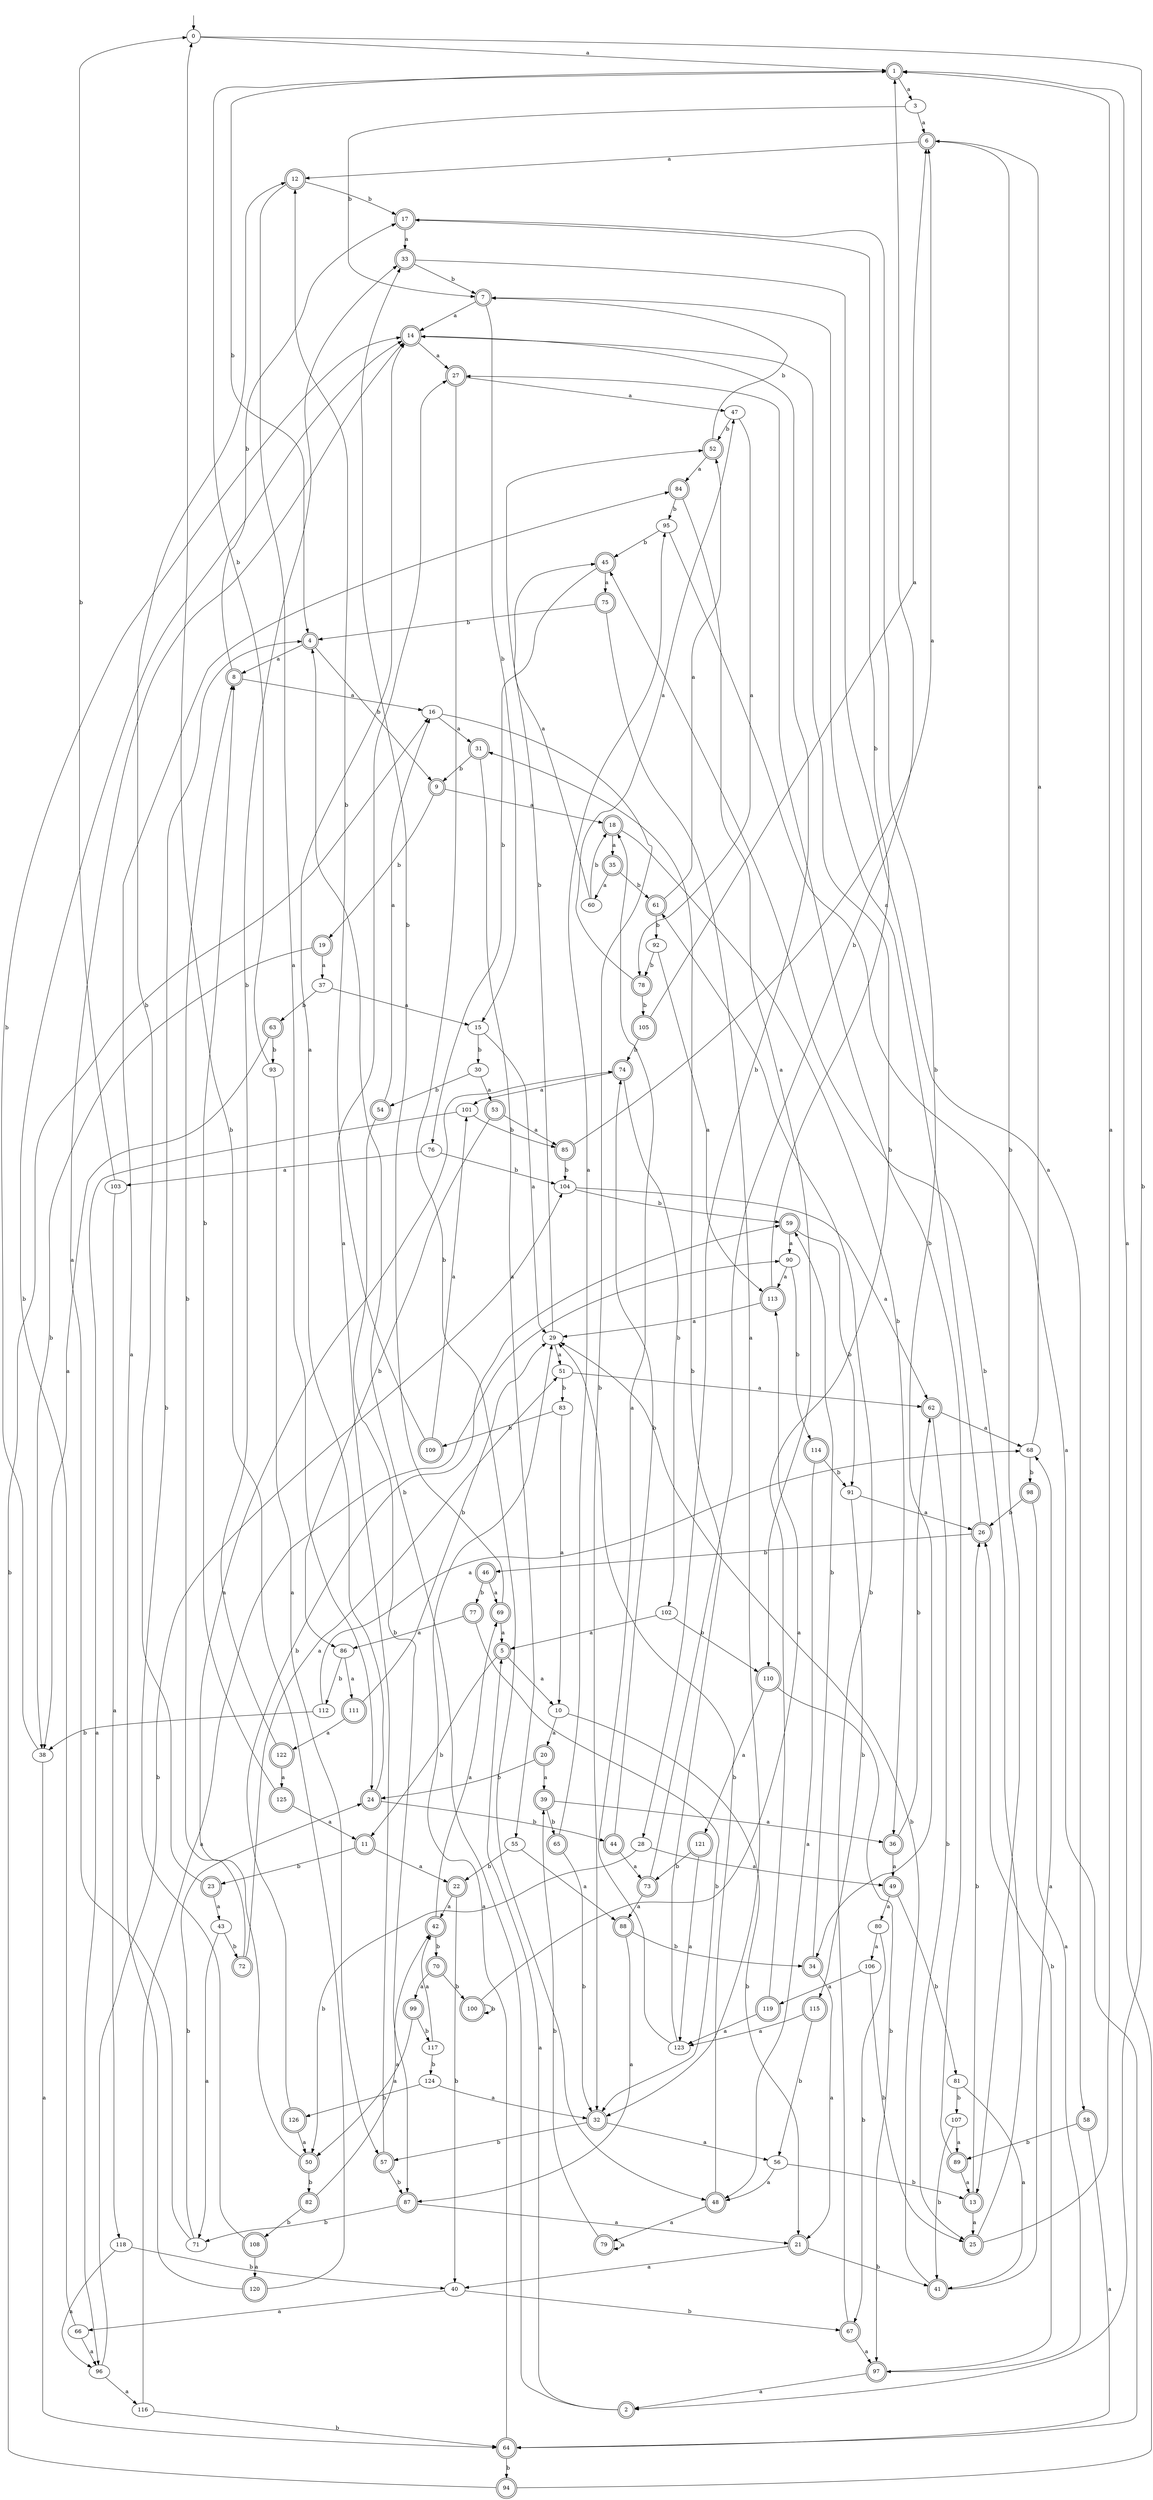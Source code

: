 digraph RandomDFA {
  __start0 [label="", shape=none];
  __start0 -> 0 [label=""];
  0 [shape=circle]
  0 -> 1 [label="a"]
  0 -> 2 [label="b"]
  1 [shape=doublecircle]
  1 -> 3 [label="a"]
  1 -> 4 [label="b"]
  2 [shape=doublecircle]
  2 -> 5 [label="a"]
  2 -> 4 [label="b"]
  3
  3 -> 6 [label="a"]
  3 -> 7 [label="b"]
  4 [shape=doublecircle]
  4 -> 8 [label="a"]
  4 -> 9 [label="b"]
  5 [shape=doublecircle]
  5 -> 10 [label="a"]
  5 -> 11 [label="b"]
  6 [shape=doublecircle]
  6 -> 12 [label="a"]
  6 -> 13 [label="b"]
  7 [shape=doublecircle]
  7 -> 14 [label="a"]
  7 -> 15 [label="b"]
  8 [shape=doublecircle]
  8 -> 16 [label="a"]
  8 -> 17 [label="b"]
  9 [shape=doublecircle]
  9 -> 18 [label="a"]
  9 -> 19 [label="b"]
  10
  10 -> 20 [label="a"]
  10 -> 21 [label="b"]
  11 [shape=doublecircle]
  11 -> 22 [label="a"]
  11 -> 23 [label="b"]
  12 [shape=doublecircle]
  12 -> 24 [label="a"]
  12 -> 17 [label="b"]
  13 [shape=doublecircle]
  13 -> 25 [label="a"]
  13 -> 26 [label="b"]
  14 [shape=doublecircle]
  14 -> 27 [label="a"]
  14 -> 28 [label="b"]
  15
  15 -> 29 [label="a"]
  15 -> 30 [label="b"]
  16
  16 -> 31 [label="a"]
  16 -> 32 [label="b"]
  17 [shape=doublecircle]
  17 -> 33 [label="a"]
  17 -> 34 [label="b"]
  18 [shape=doublecircle]
  18 -> 35 [label="a"]
  18 -> 36 [label="b"]
  19 [shape=doublecircle]
  19 -> 37 [label="a"]
  19 -> 38 [label="b"]
  20 [shape=doublecircle]
  20 -> 39 [label="a"]
  20 -> 24 [label="b"]
  21 [shape=doublecircle]
  21 -> 40 [label="a"]
  21 -> 41 [label="b"]
  22 [shape=doublecircle]
  22 -> 42 [label="a"]
  22 -> 40 [label="b"]
  23 [shape=doublecircle]
  23 -> 43 [label="a"]
  23 -> 12 [label="b"]
  24 [shape=doublecircle]
  24 -> 14 [label="a"]
  24 -> 44 [label="b"]
  25 [shape=doublecircle]
  25 -> 1 [label="a"]
  25 -> 45 [label="b"]
  26 [shape=doublecircle]
  26 -> 7 [label="a"]
  26 -> 46 [label="b"]
  27 [shape=doublecircle]
  27 -> 47 [label="a"]
  27 -> 48 [label="b"]
  28
  28 -> 49 [label="a"]
  28 -> 50 [label="b"]
  29
  29 -> 51 [label="a"]
  29 -> 52 [label="b"]
  30
  30 -> 53 [label="a"]
  30 -> 54 [label="b"]
  31 [shape=doublecircle]
  31 -> 55 [label="a"]
  31 -> 9 [label="b"]
  32 [shape=doublecircle]
  32 -> 56 [label="a"]
  32 -> 57 [label="b"]
  33 [shape=doublecircle]
  33 -> 58 [label="a"]
  33 -> 7 [label="b"]
  34 [shape=doublecircle]
  34 -> 21 [label="a"]
  34 -> 59 [label="b"]
  35 [shape=doublecircle]
  35 -> 60 [label="a"]
  35 -> 61 [label="b"]
  36 [shape=doublecircle]
  36 -> 49 [label="a"]
  36 -> 62 [label="b"]
  37
  37 -> 15 [label="a"]
  37 -> 63 [label="b"]
  38
  38 -> 64 [label="a"]
  38 -> 14 [label="b"]
  39 [shape=doublecircle]
  39 -> 36 [label="a"]
  39 -> 65 [label="b"]
  40
  40 -> 66 [label="a"]
  40 -> 67 [label="b"]
  41 [shape=doublecircle]
  41 -> 68 [label="a"]
  41 -> 29 [label="b"]
  42 [shape=doublecircle]
  42 -> 69 [label="a"]
  42 -> 70 [label="b"]
  43
  43 -> 71 [label="a"]
  43 -> 72 [label="b"]
  44 [shape=doublecircle]
  44 -> 73 [label="a"]
  44 -> 74 [label="b"]
  45 [shape=doublecircle]
  45 -> 75 [label="a"]
  45 -> 76 [label="b"]
  46 [shape=doublecircle]
  46 -> 69 [label="a"]
  46 -> 77 [label="b"]
  47
  47 -> 78 [label="a"]
  47 -> 52 [label="b"]
  48 [shape=doublecircle]
  48 -> 79 [label="a"]
  48 -> 29 [label="b"]
  49 [shape=doublecircle]
  49 -> 80 [label="a"]
  49 -> 81 [label="b"]
  50 [shape=doublecircle]
  50 -> 74 [label="a"]
  50 -> 82 [label="b"]
  51
  51 -> 62 [label="a"]
  51 -> 83 [label="b"]
  52 [shape=doublecircle]
  52 -> 84 [label="a"]
  52 -> 7 [label="b"]
  53 [shape=doublecircle]
  53 -> 85 [label="a"]
  53 -> 86 [label="b"]
  54 [shape=doublecircle]
  54 -> 16 [label="a"]
  54 -> 87 [label="b"]
  55
  55 -> 88 [label="a"]
  55 -> 22 [label="b"]
  56
  56 -> 48 [label="a"]
  56 -> 13 [label="b"]
  57 [shape=doublecircle]
  57 -> 27 [label="a"]
  57 -> 87 [label="b"]
  58 [shape=doublecircle]
  58 -> 64 [label="a"]
  58 -> 89 [label="b"]
  59 [shape=doublecircle]
  59 -> 90 [label="a"]
  59 -> 91 [label="b"]
  60
  60 -> 45 [label="a"]
  60 -> 18 [label="b"]
  61 [shape=doublecircle]
  61 -> 52 [label="a"]
  61 -> 92 [label="b"]
  62 [shape=doublecircle]
  62 -> 68 [label="a"]
  62 -> 25 [label="b"]
  63 [shape=doublecircle]
  63 -> 38 [label="a"]
  63 -> 93 [label="b"]
  64 [shape=doublecircle]
  64 -> 29 [label="a"]
  64 -> 94 [label="b"]
  65 [shape=doublecircle]
  65 -> 95 [label="a"]
  65 -> 32 [label="b"]
  66
  66 -> 96 [label="a"]
  66 -> 14 [label="b"]
  67 [shape=doublecircle]
  67 -> 97 [label="a"]
  67 -> 61 [label="b"]
  68
  68 -> 6 [label="a"]
  68 -> 98 [label="b"]
  69 [shape=doublecircle]
  69 -> 5 [label="a"]
  69 -> 33 [label="b"]
  70 [shape=doublecircle]
  70 -> 99 [label="a"]
  70 -> 100 [label="b"]
  71
  71 -> 14 [label="a"]
  71 -> 24 [label="b"]
  72 [shape=doublecircle]
  72 -> 51 [label="a"]
  72 -> 8 [label="b"]
  73 [shape=doublecircle]
  73 -> 88 [label="a"]
  73 -> 1 [label="b"]
  74 [shape=doublecircle]
  74 -> 101 [label="a"]
  74 -> 102 [label="b"]
  75 [shape=doublecircle]
  75 -> 32 [label="a"]
  75 -> 4 [label="b"]
  76
  76 -> 103 [label="a"]
  76 -> 104 [label="b"]
  77 [shape=doublecircle]
  77 -> 86 [label="a"]
  77 -> 32 [label="b"]
  78 [shape=doublecircle]
  78 -> 47 [label="a"]
  78 -> 105 [label="b"]
  79 [shape=doublecircle]
  79 -> 79 [label="a"]
  79 -> 39 [label="b"]
  80
  80 -> 106 [label="a"]
  80 -> 67 [label="b"]
  81
  81 -> 41 [label="a"]
  81 -> 107 [label="b"]
  82 [shape=doublecircle]
  82 -> 42 [label="a"]
  82 -> 108 [label="b"]
  83
  83 -> 10 [label="a"]
  83 -> 109 [label="b"]
  84 [shape=doublecircle]
  84 -> 110 [label="a"]
  84 -> 95 [label="b"]
  85 [shape=doublecircle]
  85 -> 6 [label="a"]
  85 -> 104 [label="b"]
  86
  86 -> 111 [label="a"]
  86 -> 112 [label="b"]
  87 [shape=doublecircle]
  87 -> 21 [label="a"]
  87 -> 71 [label="b"]
  88 [shape=doublecircle]
  88 -> 87 [label="a"]
  88 -> 34 [label="b"]
  89 [shape=doublecircle]
  89 -> 13 [label="a"]
  89 -> 27 [label="b"]
  90
  90 -> 113 [label="a"]
  90 -> 114 [label="b"]
  91
  91 -> 26 [label="a"]
  91 -> 115 [label="b"]
  92
  92 -> 113 [label="a"]
  92 -> 78 [label="b"]
  93
  93 -> 57 [label="a"]
  93 -> 1 [label="b"]
  94 [shape=doublecircle]
  94 -> 1 [label="a"]
  94 -> 16 [label="b"]
  95
  95 -> 64 [label="a"]
  95 -> 45 [label="b"]
  96
  96 -> 116 [label="a"]
  96 -> 104 [label="b"]
  97 [shape=doublecircle]
  97 -> 2 [label="a"]
  97 -> 26 [label="b"]
  98 [shape=doublecircle]
  98 -> 97 [label="a"]
  98 -> 26 [label="b"]
  99 [shape=doublecircle]
  99 -> 50 [label="a"]
  99 -> 117 [label="b"]
  100 [shape=doublecircle]
  100 -> 113 [label="a"]
  100 -> 100 [label="b"]
  101
  101 -> 96 [label="a"]
  101 -> 85 [label="b"]
  102
  102 -> 5 [label="a"]
  102 -> 110 [label="b"]
  103
  103 -> 118 [label="a"]
  103 -> 0 [label="b"]
  104
  104 -> 62 [label="a"]
  104 -> 59 [label="b"]
  105 [shape=doublecircle]
  105 -> 6 [label="a"]
  105 -> 74 [label="b"]
  106
  106 -> 119 [label="a"]
  106 -> 25 [label="b"]
  107
  107 -> 89 [label="a"]
  107 -> 41 [label="b"]
  108 [shape=doublecircle]
  108 -> 120 [label="a"]
  108 -> 4 [label="b"]
  109 [shape=doublecircle]
  109 -> 101 [label="a"]
  109 -> 12 [label="b"]
  110 [shape=doublecircle]
  110 -> 121 [label="a"]
  110 -> 97 [label="b"]
  111 [shape=doublecircle]
  111 -> 122 [label="a"]
  111 -> 29 [label="b"]
  112
  112 -> 68 [label="a"]
  112 -> 38 [label="b"]
  113 [shape=doublecircle]
  113 -> 29 [label="a"]
  113 -> 17 [label="b"]
  114 [shape=doublecircle]
  114 -> 48 [label="a"]
  114 -> 91 [label="b"]
  115 [shape=doublecircle]
  115 -> 123 [label="a"]
  115 -> 56 [label="b"]
  116
  116 -> 90 [label="a"]
  116 -> 64 [label="b"]
  117
  117 -> 42 [label="a"]
  117 -> 124 [label="b"]
  118
  118 -> 96 [label="a"]
  118 -> 40 [label="b"]
  119 [shape=doublecircle]
  119 -> 123 [label="a"]
  119 -> 14 [label="b"]
  120 [shape=doublecircle]
  120 -> 84 [label="a"]
  120 -> 0 [label="b"]
  121 [shape=doublecircle]
  121 -> 123 [label="a"]
  121 -> 73 [label="b"]
  122 [shape=doublecircle]
  122 -> 125 [label="a"]
  122 -> 33 [label="b"]
  123
  123 -> 18 [label="a"]
  123 -> 31 [label="b"]
  124
  124 -> 32 [label="a"]
  124 -> 126 [label="b"]
  125 [shape=doublecircle]
  125 -> 11 [label="a"]
  125 -> 8 [label="b"]
  126 [shape=doublecircle]
  126 -> 50 [label="a"]
  126 -> 59 [label="b"]
}
